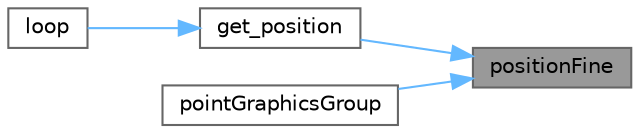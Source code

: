 digraph "positionFine"
{
 // INTERACTIVE_SVG=YES
 // LATEX_PDF_SIZE
  bgcolor="transparent";
  edge [fontname=Helvetica,fontsize=10,labelfontname=Helvetica,labelfontsize=10];
  node [fontname=Helvetica,fontsize=10,shape=box,height=0.2,width=0.4];
  rankdir="RL";
  Node1 [id="Node000001",label="positionFine",height=0.2,width=0.4,color="gray40", fillcolor="grey60", style="filled", fontcolor="black",tooltip=" "];
  Node1 -> Node2 [id="edge1_Node000001_Node000002",dir="back",color="steelblue1",style="solid",tooltip=" "];
  Node2 [id="Node000002",label="get_position",height=0.2,width=0.4,color="grey40", fillcolor="white", style="filled",URL="$d4/d06/curr_8h_a2242e5d85f2e458d4a9de6da98115976.html#a2242e5d85f2e458d4a9de6da98115976",tooltip=" "];
  Node2 -> Node3 [id="edge2_Node000002_Node000003",dir="back",color="steelblue1",style="solid",tooltip=" "];
  Node3 [id="Node000003",label="loop",height=0.2,width=0.4,color="grey40", fillcolor="white", style="filled",URL="$d4/d06/curr_8h_afe461d27b9c48d5921c00d521181f12f.html#afe461d27b9c48d5921c00d521181f12f",tooltip=" "];
  Node1 -> Node4 [id="edge3_Node000001_Node000004",dir="back",color="steelblue1",style="solid",tooltip=" "];
  Node4 [id="Node000004",label="pointGraphicsGroup",height=0.2,width=0.4,color="grey40", fillcolor="white", style="filled",URL="$d4/d06/curr_8h_a341d63c170d97547d03274f54069381e.html#a341d63c170d97547d03274f54069381e",tooltip=" "];
}
